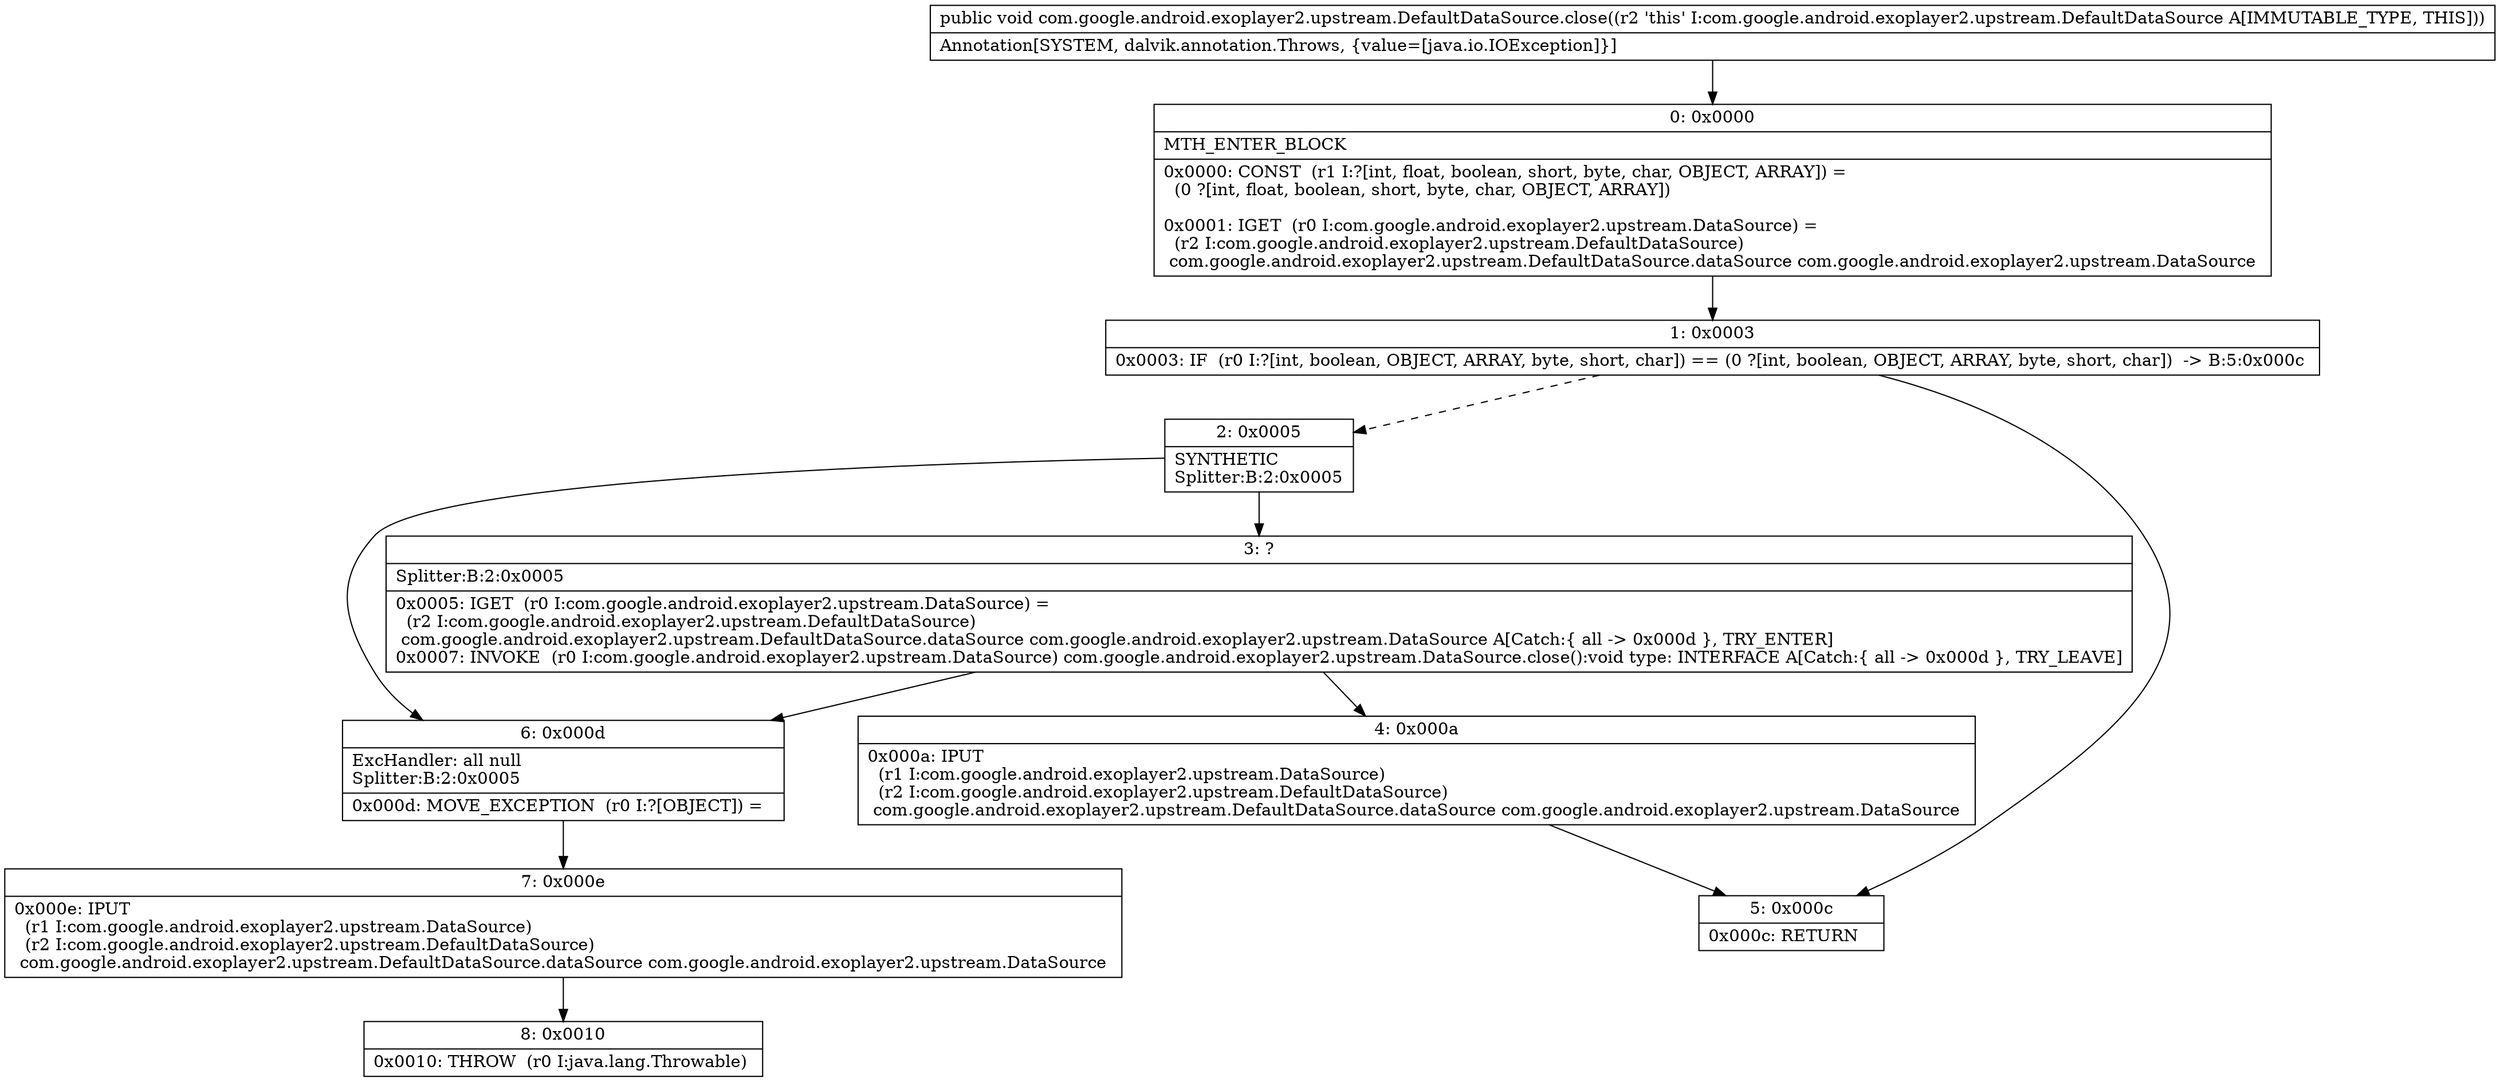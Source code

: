 digraph "CFG forcom.google.android.exoplayer2.upstream.DefaultDataSource.close()V" {
Node_0 [shape=record,label="{0\:\ 0x0000|MTH_ENTER_BLOCK\l|0x0000: CONST  (r1 I:?[int, float, boolean, short, byte, char, OBJECT, ARRAY]) = \l  (0 ?[int, float, boolean, short, byte, char, OBJECT, ARRAY])\l \l0x0001: IGET  (r0 I:com.google.android.exoplayer2.upstream.DataSource) = \l  (r2 I:com.google.android.exoplayer2.upstream.DefaultDataSource)\l com.google.android.exoplayer2.upstream.DefaultDataSource.dataSource com.google.android.exoplayer2.upstream.DataSource \l}"];
Node_1 [shape=record,label="{1\:\ 0x0003|0x0003: IF  (r0 I:?[int, boolean, OBJECT, ARRAY, byte, short, char]) == (0 ?[int, boolean, OBJECT, ARRAY, byte, short, char])  \-\> B:5:0x000c \l}"];
Node_2 [shape=record,label="{2\:\ 0x0005|SYNTHETIC\lSplitter:B:2:0x0005\l}"];
Node_3 [shape=record,label="{3\:\ ?|Splitter:B:2:0x0005\l|0x0005: IGET  (r0 I:com.google.android.exoplayer2.upstream.DataSource) = \l  (r2 I:com.google.android.exoplayer2.upstream.DefaultDataSource)\l com.google.android.exoplayer2.upstream.DefaultDataSource.dataSource com.google.android.exoplayer2.upstream.DataSource A[Catch:\{ all \-\> 0x000d \}, TRY_ENTER]\l0x0007: INVOKE  (r0 I:com.google.android.exoplayer2.upstream.DataSource) com.google.android.exoplayer2.upstream.DataSource.close():void type: INTERFACE A[Catch:\{ all \-\> 0x000d \}, TRY_LEAVE]\l}"];
Node_4 [shape=record,label="{4\:\ 0x000a|0x000a: IPUT  \l  (r1 I:com.google.android.exoplayer2.upstream.DataSource)\l  (r2 I:com.google.android.exoplayer2.upstream.DefaultDataSource)\l com.google.android.exoplayer2.upstream.DefaultDataSource.dataSource com.google.android.exoplayer2.upstream.DataSource \l}"];
Node_5 [shape=record,label="{5\:\ 0x000c|0x000c: RETURN   \l}"];
Node_6 [shape=record,label="{6\:\ 0x000d|ExcHandler: all null\lSplitter:B:2:0x0005\l|0x000d: MOVE_EXCEPTION  (r0 I:?[OBJECT]) =  \l}"];
Node_7 [shape=record,label="{7\:\ 0x000e|0x000e: IPUT  \l  (r1 I:com.google.android.exoplayer2.upstream.DataSource)\l  (r2 I:com.google.android.exoplayer2.upstream.DefaultDataSource)\l com.google.android.exoplayer2.upstream.DefaultDataSource.dataSource com.google.android.exoplayer2.upstream.DataSource \l}"];
Node_8 [shape=record,label="{8\:\ 0x0010|0x0010: THROW  (r0 I:java.lang.Throwable) \l}"];
MethodNode[shape=record,label="{public void com.google.android.exoplayer2.upstream.DefaultDataSource.close((r2 'this' I:com.google.android.exoplayer2.upstream.DefaultDataSource A[IMMUTABLE_TYPE, THIS]))  | Annotation[SYSTEM, dalvik.annotation.Throws, \{value=[java.io.IOException]\}]\l}"];
MethodNode -> Node_0;
Node_0 -> Node_1;
Node_1 -> Node_2[style=dashed];
Node_1 -> Node_5;
Node_2 -> Node_3;
Node_2 -> Node_6;
Node_3 -> Node_4;
Node_3 -> Node_6;
Node_4 -> Node_5;
Node_6 -> Node_7;
Node_7 -> Node_8;
}

